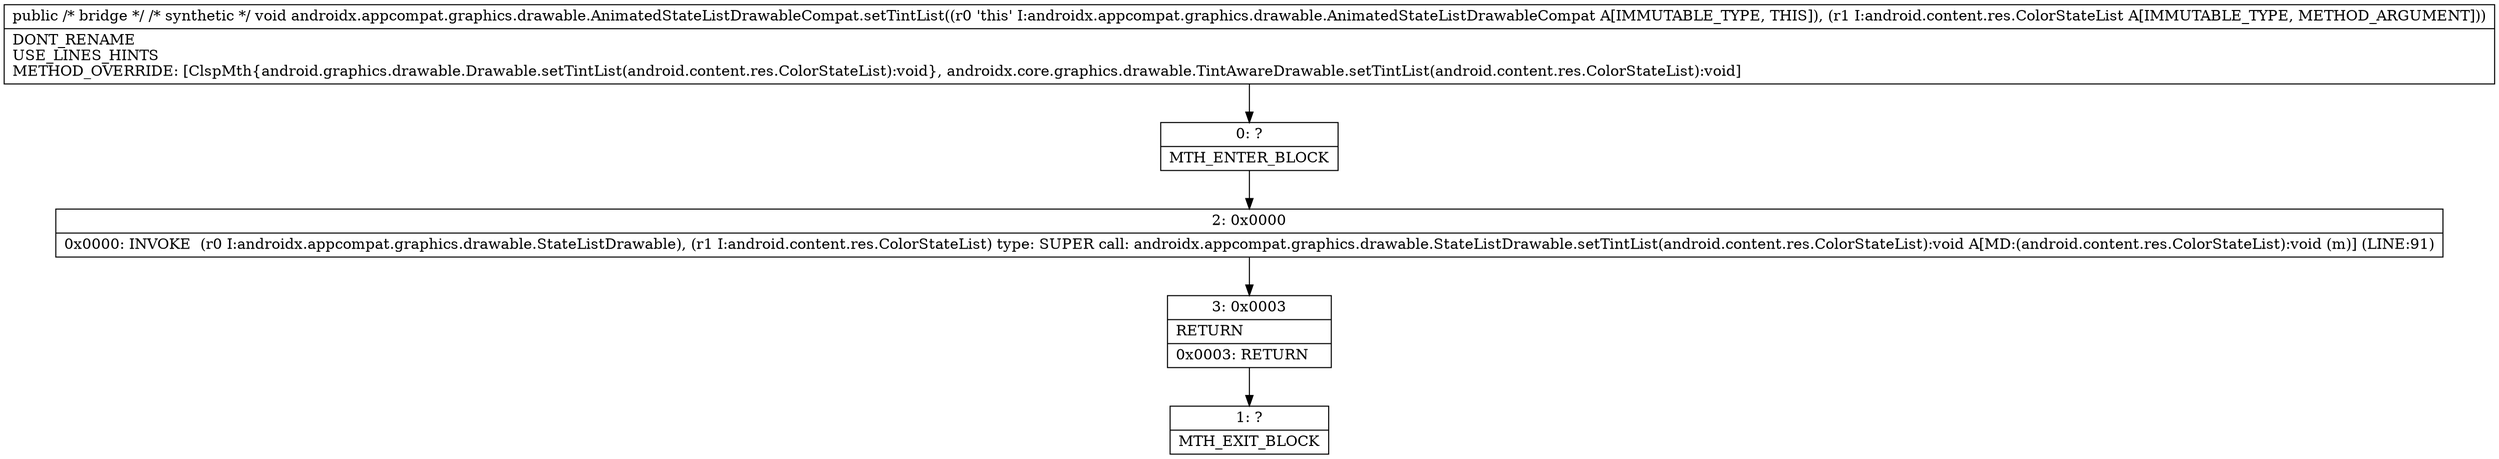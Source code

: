 digraph "CFG forandroidx.appcompat.graphics.drawable.AnimatedStateListDrawableCompat.setTintList(Landroid\/content\/res\/ColorStateList;)V" {
Node_0 [shape=record,label="{0\:\ ?|MTH_ENTER_BLOCK\l}"];
Node_2 [shape=record,label="{2\:\ 0x0000|0x0000: INVOKE  (r0 I:androidx.appcompat.graphics.drawable.StateListDrawable), (r1 I:android.content.res.ColorStateList) type: SUPER call: androidx.appcompat.graphics.drawable.StateListDrawable.setTintList(android.content.res.ColorStateList):void A[MD:(android.content.res.ColorStateList):void (m)] (LINE:91)\l}"];
Node_3 [shape=record,label="{3\:\ 0x0003|RETURN\l|0x0003: RETURN   \l}"];
Node_1 [shape=record,label="{1\:\ ?|MTH_EXIT_BLOCK\l}"];
MethodNode[shape=record,label="{public \/* bridge *\/ \/* synthetic *\/ void androidx.appcompat.graphics.drawable.AnimatedStateListDrawableCompat.setTintList((r0 'this' I:androidx.appcompat.graphics.drawable.AnimatedStateListDrawableCompat A[IMMUTABLE_TYPE, THIS]), (r1 I:android.content.res.ColorStateList A[IMMUTABLE_TYPE, METHOD_ARGUMENT]))  | DONT_RENAME\lUSE_LINES_HINTS\lMETHOD_OVERRIDE: [ClspMth\{android.graphics.drawable.Drawable.setTintList(android.content.res.ColorStateList):void\}, androidx.core.graphics.drawable.TintAwareDrawable.setTintList(android.content.res.ColorStateList):void]\l}"];
MethodNode -> Node_0;Node_0 -> Node_2;
Node_2 -> Node_3;
Node_3 -> Node_1;
}

